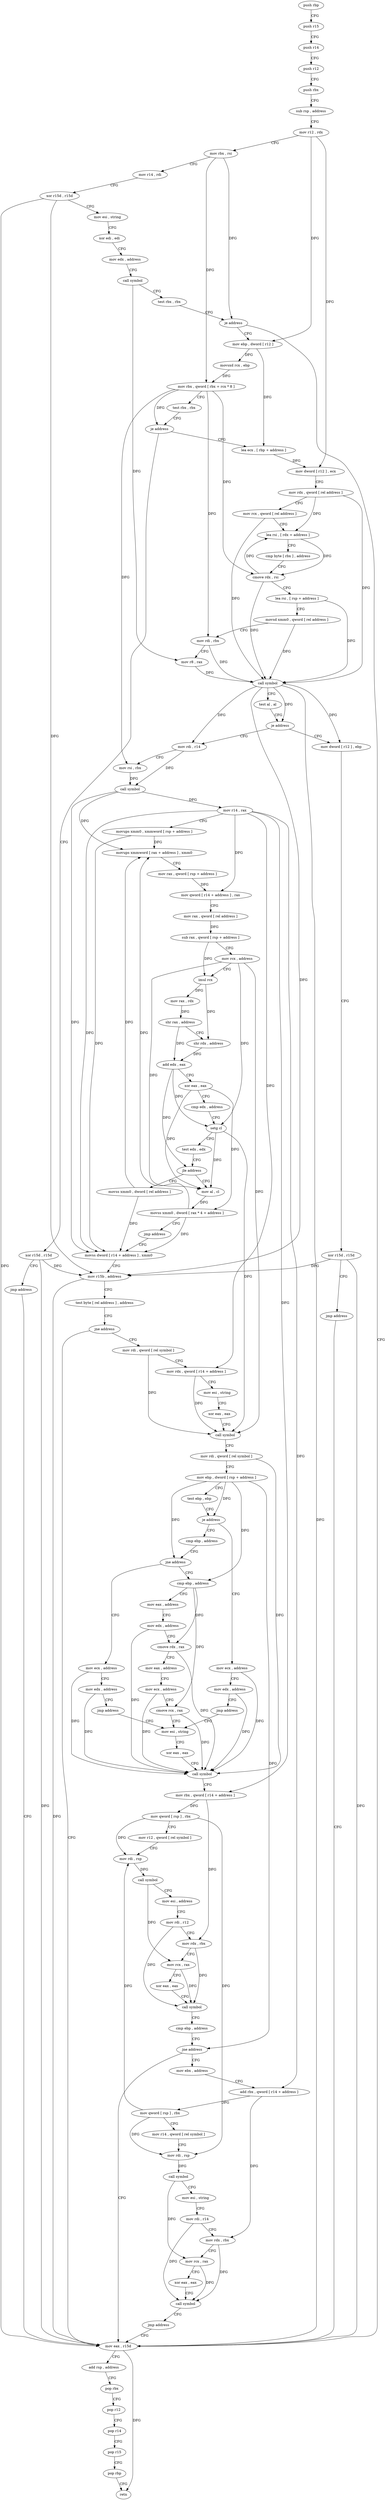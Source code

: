 digraph "func" {
"4242784" [label = "push rbp" ]
"4242785" [label = "push r15" ]
"4242787" [label = "push r14" ]
"4242789" [label = "push r12" ]
"4242791" [label = "push rbx" ]
"4242792" [label = "sub rsp , address" ]
"4242796" [label = "mov r12 , rdx" ]
"4242799" [label = "mov rbx , rsi" ]
"4242802" [label = "mov r14 , rdi" ]
"4242805" [label = "xor r15d , r15d" ]
"4242808" [label = "mov esi , string" ]
"4242813" [label = "xor edi , edi" ]
"4242815" [label = "mov edx , address" ]
"4242820" [label = "call symbol" ]
"4242825" [label = "test rbx , rbx" ]
"4242828" [label = "je address" ]
"4243052" [label = "mov eax , r15d" ]
"4242834" [label = "mov ebp , dword [ r12 ]" ]
"4243055" [label = "add rsp , address" ]
"4243059" [label = "pop rbx" ]
"4243060" [label = "pop r12" ]
"4243062" [label = "pop r14" ]
"4243064" [label = "pop r15" ]
"4243066" [label = "pop rbp" ]
"4243067" [label = "retn" ]
"4242838" [label = "movsxd rcx , ebp" ]
"4242841" [label = "mov rbx , qword [ rbx + rcx * 8 ]" ]
"4242845" [label = "test rbx , rbx" ]
"4242848" [label = "je address" ]
"4243012" [label = "xor r15d , r15d" ]
"4242854" [label = "lea ecx , [ rbp + address ]" ]
"4243015" [label = "jmp address" ]
"4242857" [label = "mov dword [ r12 ] , ecx" ]
"4242861" [label = "mov rdx , qword [ rel address ]" ]
"4242868" [label = "mov rcx , qword [ rel address ]" ]
"4242875" [label = "lea rsi , [ rdx + address ]" ]
"4242882" [label = "cmp byte [ rbx ] , address" ]
"4242885" [label = "cmove rdx , rsi" ]
"4242889" [label = "lea rsi , [ rsp + address ]" ]
"4242894" [label = "movsd xmm0 , qword [ rel address ]" ]
"4242902" [label = "mov rdi , rbx" ]
"4242905" [label = "mov r8 , rax" ]
"4242908" [label = "call symbol" ]
"4242913" [label = "test al , al" ]
"4242915" [label = "je address" ]
"4243017" [label = "mov dword [ r12 ] , ebp" ]
"4242917" [label = "mov rdi , r14" ]
"4243021" [label = "xor r15d , r15d" ]
"4243024" [label = "jmp address" ]
"4242920" [label = "mov rsi , rbx" ]
"4242923" [label = "call symbol" ]
"4242928" [label = "mov r14 , rax" ]
"4242931" [label = "movups xmm0 , xmmword [ rsp + address ]" ]
"4242936" [label = "movups xmmword [ rax + address ] , xmm0" ]
"4242940" [label = "mov rax , qword [ rsp + address ]" ]
"4242945" [label = "mov qword [ r14 + address ] , rax" ]
"4242949" [label = "mov rax , qword [ rel address ]" ]
"4242956" [label = "sub rax , qword [ rsp + address ]" ]
"4242961" [label = "mov rcx , address" ]
"4242971" [label = "imul rcx" ]
"4242974" [label = "mov rax , rdx" ]
"4242977" [label = "shr rax , address" ]
"4242981" [label = "shr rdx , address" ]
"4242985" [label = "add edx , eax" ]
"4242987" [label = "xor eax , eax" ]
"4242989" [label = "cmp edx , address" ]
"4242992" [label = "setg cl" ]
"4242995" [label = "test edx , edx" ]
"4242997" [label = "jle address" ]
"4243026" [label = "movss xmm0 , dword [ rel address ]" ]
"4242999" [label = "mov al , cl" ]
"4243034" [label = "movss dword [ r14 + address ] , xmm0" ]
"4243001" [label = "movss xmm0 , dword [ rax * 4 + address ]" ]
"4243010" [label = "jmp address" ]
"4243068" [label = "mov rdi , qword [ rel symbol ]" ]
"4243075" [label = "mov rdx , qword [ r14 + address ]" ]
"4243079" [label = "mov esi , string" ]
"4243084" [label = "xor eax , eax" ]
"4243086" [label = "call symbol" ]
"4243091" [label = "mov rdi , qword [ rel symbol ]" ]
"4243098" [label = "mov ebp , dword [ rsp + address ]" ]
"4243102" [label = "test ebp , ebp" ]
"4243104" [label = "je address" ]
"4243123" [label = "mov ecx , address" ]
"4243106" [label = "cmp ebp , address" ]
"4243040" [label = "mov r15b , address" ]
"4243043" [label = "test byte [ rel address ] , address" ]
"4243050" [label = "jne address" ]
"4243128" [label = "mov edx , address" ]
"4243133" [label = "jmp address" ]
"4243166" [label = "mov esi , string" ]
"4243109" [label = "jne address" ]
"4243135" [label = "cmp ebp , address" ]
"4243111" [label = "mov ecx , address" ]
"4243171" [label = "xor eax , eax" ]
"4243173" [label = "call symbol" ]
"4243178" [label = "mov rbx , qword [ r14 + address ]" ]
"4243182" [label = "mov qword [ rsp ] , rbx" ]
"4243186" [label = "mov r12 , qword [ rel symbol ]" ]
"4243193" [label = "mov rdi , rsp" ]
"4243196" [label = "call symbol" ]
"4243201" [label = "mov esi , address" ]
"4243206" [label = "mov rdi , r12" ]
"4243209" [label = "mov rdx , rbx" ]
"4243212" [label = "mov rcx , rax" ]
"4243215" [label = "xor eax , eax" ]
"4243217" [label = "call symbol" ]
"4243222" [label = "cmp ebp , address" ]
"4243225" [label = "jne address" ]
"4243231" [label = "mov ebx , address" ]
"4243138" [label = "mov eax , address" ]
"4243143" [label = "mov edx , address" ]
"4243148" [label = "cmove rdx , rax" ]
"4243152" [label = "mov eax , address" ]
"4243157" [label = "mov ecx , address" ]
"4243162" [label = "cmove rcx , rax" ]
"4243116" [label = "mov edx , address" ]
"4243121" [label = "jmp address" ]
"4243236" [label = "add rbx , qword [ r14 + address ]" ]
"4243240" [label = "mov qword [ rsp ] , rbx" ]
"4243244" [label = "mov r14 , qword [ rel symbol ]" ]
"4243251" [label = "mov rdi , rsp" ]
"4243254" [label = "call symbol" ]
"4243259" [label = "mov esi , string" ]
"4243264" [label = "mov rdi , r14" ]
"4243267" [label = "mov rdx , rbx" ]
"4243270" [label = "mov rcx , rax" ]
"4243273" [label = "xor eax , eax" ]
"4243275" [label = "call symbol" ]
"4243280" [label = "jmp address" ]
"4242784" -> "4242785" [ label = "CFG" ]
"4242785" -> "4242787" [ label = "CFG" ]
"4242787" -> "4242789" [ label = "CFG" ]
"4242789" -> "4242791" [ label = "CFG" ]
"4242791" -> "4242792" [ label = "CFG" ]
"4242792" -> "4242796" [ label = "CFG" ]
"4242796" -> "4242799" [ label = "CFG" ]
"4242796" -> "4242834" [ label = "DFG" ]
"4242796" -> "4242857" [ label = "DFG" ]
"4242799" -> "4242802" [ label = "CFG" ]
"4242799" -> "4242828" [ label = "DFG" ]
"4242799" -> "4242841" [ label = "DFG" ]
"4242802" -> "4242805" [ label = "CFG" ]
"4242805" -> "4242808" [ label = "CFG" ]
"4242805" -> "4243052" [ label = "DFG" ]
"4242805" -> "4243040" [ label = "DFG" ]
"4242808" -> "4242813" [ label = "CFG" ]
"4242813" -> "4242815" [ label = "CFG" ]
"4242815" -> "4242820" [ label = "CFG" ]
"4242820" -> "4242825" [ label = "CFG" ]
"4242820" -> "4242905" [ label = "DFG" ]
"4242825" -> "4242828" [ label = "CFG" ]
"4242828" -> "4243052" [ label = "CFG" ]
"4242828" -> "4242834" [ label = "CFG" ]
"4243052" -> "4243055" [ label = "CFG" ]
"4243052" -> "4243067" [ label = "DFG" ]
"4242834" -> "4242838" [ label = "DFG" ]
"4242834" -> "4242854" [ label = "DFG" ]
"4243055" -> "4243059" [ label = "CFG" ]
"4243059" -> "4243060" [ label = "CFG" ]
"4243060" -> "4243062" [ label = "CFG" ]
"4243062" -> "4243064" [ label = "CFG" ]
"4243064" -> "4243066" [ label = "CFG" ]
"4243066" -> "4243067" [ label = "CFG" ]
"4242838" -> "4242841" [ label = "DFG" ]
"4242841" -> "4242845" [ label = "CFG" ]
"4242841" -> "4242848" [ label = "DFG" ]
"4242841" -> "4242885" [ label = "DFG" ]
"4242841" -> "4242902" [ label = "DFG" ]
"4242841" -> "4242920" [ label = "DFG" ]
"4242845" -> "4242848" [ label = "CFG" ]
"4242848" -> "4243012" [ label = "CFG" ]
"4242848" -> "4242854" [ label = "CFG" ]
"4243012" -> "4243015" [ label = "CFG" ]
"4243012" -> "4243052" [ label = "DFG" ]
"4243012" -> "4243040" [ label = "DFG" ]
"4242854" -> "4242857" [ label = "DFG" ]
"4243015" -> "4243052" [ label = "CFG" ]
"4242857" -> "4242861" [ label = "CFG" ]
"4242861" -> "4242868" [ label = "CFG" ]
"4242861" -> "4242875" [ label = "DFG" ]
"4242861" -> "4242908" [ label = "DFG" ]
"4242868" -> "4242875" [ label = "CFG" ]
"4242868" -> "4242908" [ label = "DFG" ]
"4242875" -> "4242882" [ label = "CFG" ]
"4242875" -> "4242885" [ label = "DFG" ]
"4242882" -> "4242885" [ label = "CFG" ]
"4242885" -> "4242889" [ label = "CFG" ]
"4242885" -> "4242875" [ label = "DFG" ]
"4242885" -> "4242908" [ label = "DFG" ]
"4242889" -> "4242894" [ label = "CFG" ]
"4242889" -> "4242908" [ label = "DFG" ]
"4242894" -> "4242902" [ label = "CFG" ]
"4242894" -> "4242908" [ label = "DFG" ]
"4242902" -> "4242905" [ label = "CFG" ]
"4242902" -> "4242908" [ label = "DFG" ]
"4242905" -> "4242908" [ label = "DFG" ]
"4242908" -> "4242913" [ label = "CFG" ]
"4242908" -> "4243052" [ label = "DFG" ]
"4242908" -> "4242915" [ label = "DFG" ]
"4242908" -> "4243017" [ label = "DFG" ]
"4242908" -> "4242917" [ label = "DFG" ]
"4242908" -> "4243040" [ label = "DFG" ]
"4242913" -> "4242915" [ label = "CFG" ]
"4242915" -> "4243017" [ label = "CFG" ]
"4242915" -> "4242917" [ label = "CFG" ]
"4243017" -> "4243021" [ label = "CFG" ]
"4242917" -> "4242920" [ label = "CFG" ]
"4242917" -> "4242923" [ label = "DFG" ]
"4243021" -> "4243024" [ label = "CFG" ]
"4243021" -> "4243052" [ label = "DFG" ]
"4243021" -> "4243040" [ label = "DFG" ]
"4243024" -> "4243052" [ label = "CFG" ]
"4242920" -> "4242923" [ label = "DFG" ]
"4242923" -> "4242928" [ label = "DFG" ]
"4242923" -> "4242936" [ label = "DFG" ]
"4242923" -> "4243034" [ label = "DFG" ]
"4242928" -> "4242931" [ label = "CFG" ]
"4242928" -> "4242945" [ label = "DFG" ]
"4242928" -> "4243034" [ label = "DFG" ]
"4242928" -> "4243075" [ label = "DFG" ]
"4242928" -> "4243178" [ label = "DFG" ]
"4242928" -> "4243236" [ label = "DFG" ]
"4242931" -> "4242936" [ label = "DFG" ]
"4242931" -> "4243034" [ label = "DFG" ]
"4242936" -> "4242940" [ label = "CFG" ]
"4242940" -> "4242945" [ label = "DFG" ]
"4242945" -> "4242949" [ label = "CFG" ]
"4242949" -> "4242956" [ label = "DFG" ]
"4242956" -> "4242961" [ label = "CFG" ]
"4242956" -> "4242971" [ label = "DFG" ]
"4242961" -> "4242971" [ label = "CFG" ]
"4242961" -> "4242992" [ label = "DFG" ]
"4242961" -> "4242999" [ label = "DFG" ]
"4242961" -> "4243086" [ label = "DFG" ]
"4242971" -> "4242974" [ label = "DFG" ]
"4242971" -> "4242981" [ label = "DFG" ]
"4242974" -> "4242977" [ label = "DFG" ]
"4242977" -> "4242981" [ label = "CFG" ]
"4242977" -> "4242985" [ label = "DFG" ]
"4242981" -> "4242985" [ label = "DFG" ]
"4242985" -> "4242987" [ label = "CFG" ]
"4242985" -> "4242992" [ label = "DFG" ]
"4242985" -> "4242997" [ label = "DFG" ]
"4242987" -> "4242989" [ label = "CFG" ]
"4242987" -> "4242999" [ label = "DFG" ]
"4242987" -> "4243001" [ label = "DFG" ]
"4242989" -> "4242992" [ label = "CFG" ]
"4242992" -> "4242995" [ label = "CFG" ]
"4242992" -> "4242999" [ label = "DFG" ]
"4242992" -> "4243086" [ label = "DFG" ]
"4242995" -> "4242997" [ label = "CFG" ]
"4242997" -> "4243026" [ label = "CFG" ]
"4242997" -> "4242999" [ label = "CFG" ]
"4243026" -> "4243034" [ label = "DFG" ]
"4243026" -> "4242936" [ label = "DFG" ]
"4242999" -> "4243001" [ label = "DFG" ]
"4243034" -> "4243040" [ label = "CFG" ]
"4243001" -> "4243010" [ label = "CFG" ]
"4243001" -> "4242936" [ label = "DFG" ]
"4243001" -> "4243034" [ label = "DFG" ]
"4243010" -> "4243034" [ label = "CFG" ]
"4243068" -> "4243075" [ label = "CFG" ]
"4243068" -> "4243086" [ label = "DFG" ]
"4243075" -> "4243079" [ label = "CFG" ]
"4243075" -> "4243086" [ label = "DFG" ]
"4243079" -> "4243084" [ label = "CFG" ]
"4243084" -> "4243086" [ label = "CFG" ]
"4243086" -> "4243091" [ label = "CFG" ]
"4243091" -> "4243098" [ label = "CFG" ]
"4243091" -> "4243173" [ label = "DFG" ]
"4243098" -> "4243102" [ label = "CFG" ]
"4243098" -> "4243104" [ label = "DFG" ]
"4243098" -> "4243109" [ label = "DFG" ]
"4243098" -> "4243225" [ label = "DFG" ]
"4243098" -> "4243135" [ label = "DFG" ]
"4243102" -> "4243104" [ label = "CFG" ]
"4243104" -> "4243123" [ label = "CFG" ]
"4243104" -> "4243106" [ label = "CFG" ]
"4243123" -> "4243128" [ label = "CFG" ]
"4243123" -> "4243173" [ label = "DFG" ]
"4243106" -> "4243109" [ label = "CFG" ]
"4243040" -> "4243043" [ label = "CFG" ]
"4243040" -> "4243052" [ label = "DFG" ]
"4243043" -> "4243050" [ label = "CFG" ]
"4243050" -> "4243068" [ label = "CFG" ]
"4243050" -> "4243052" [ label = "CFG" ]
"4243128" -> "4243133" [ label = "CFG" ]
"4243128" -> "4243173" [ label = "DFG" ]
"4243133" -> "4243166" [ label = "CFG" ]
"4243166" -> "4243171" [ label = "CFG" ]
"4243109" -> "4243135" [ label = "CFG" ]
"4243109" -> "4243111" [ label = "CFG" ]
"4243135" -> "4243138" [ label = "CFG" ]
"4243135" -> "4243148" [ label = "DFG" ]
"4243135" -> "4243162" [ label = "DFG" ]
"4243111" -> "4243116" [ label = "CFG" ]
"4243111" -> "4243173" [ label = "DFG" ]
"4243171" -> "4243173" [ label = "CFG" ]
"4243173" -> "4243178" [ label = "CFG" ]
"4243178" -> "4243182" [ label = "DFG" ]
"4243178" -> "4243209" [ label = "DFG" ]
"4243182" -> "4243186" [ label = "CFG" ]
"4243182" -> "4243193" [ label = "DFG" ]
"4243182" -> "4243251" [ label = "DFG" ]
"4243186" -> "4243193" [ label = "CFG" ]
"4243193" -> "4243196" [ label = "DFG" ]
"4243196" -> "4243201" [ label = "CFG" ]
"4243196" -> "4243212" [ label = "DFG" ]
"4243201" -> "4243206" [ label = "CFG" ]
"4243206" -> "4243209" [ label = "CFG" ]
"4243206" -> "4243217" [ label = "DFG" ]
"4243209" -> "4243212" [ label = "CFG" ]
"4243209" -> "4243217" [ label = "DFG" ]
"4243212" -> "4243215" [ label = "CFG" ]
"4243212" -> "4243217" [ label = "DFG" ]
"4243215" -> "4243217" [ label = "CFG" ]
"4243217" -> "4243222" [ label = "CFG" ]
"4243222" -> "4243225" [ label = "CFG" ]
"4243225" -> "4243052" [ label = "CFG" ]
"4243225" -> "4243231" [ label = "CFG" ]
"4243231" -> "4243236" [ label = "CFG" ]
"4243138" -> "4243143" [ label = "CFG" ]
"4243143" -> "4243148" [ label = "CFG" ]
"4243143" -> "4243173" [ label = "DFG" ]
"4243148" -> "4243152" [ label = "CFG" ]
"4243148" -> "4243173" [ label = "DFG" ]
"4243152" -> "4243157" [ label = "CFG" ]
"4243157" -> "4243162" [ label = "CFG" ]
"4243157" -> "4243173" [ label = "DFG" ]
"4243162" -> "4243166" [ label = "CFG" ]
"4243162" -> "4243173" [ label = "DFG" ]
"4243116" -> "4243121" [ label = "CFG" ]
"4243116" -> "4243173" [ label = "DFG" ]
"4243121" -> "4243166" [ label = "CFG" ]
"4243236" -> "4243240" [ label = "DFG" ]
"4243236" -> "4243267" [ label = "DFG" ]
"4243240" -> "4243244" [ label = "CFG" ]
"4243240" -> "4243193" [ label = "DFG" ]
"4243240" -> "4243251" [ label = "DFG" ]
"4243244" -> "4243251" [ label = "CFG" ]
"4243251" -> "4243254" [ label = "DFG" ]
"4243254" -> "4243259" [ label = "CFG" ]
"4243254" -> "4243270" [ label = "DFG" ]
"4243259" -> "4243264" [ label = "CFG" ]
"4243264" -> "4243267" [ label = "CFG" ]
"4243264" -> "4243275" [ label = "DFG" ]
"4243267" -> "4243270" [ label = "CFG" ]
"4243267" -> "4243275" [ label = "DFG" ]
"4243270" -> "4243273" [ label = "CFG" ]
"4243270" -> "4243275" [ label = "DFG" ]
"4243273" -> "4243275" [ label = "CFG" ]
"4243275" -> "4243280" [ label = "CFG" ]
"4243280" -> "4243052" [ label = "CFG" ]
}

